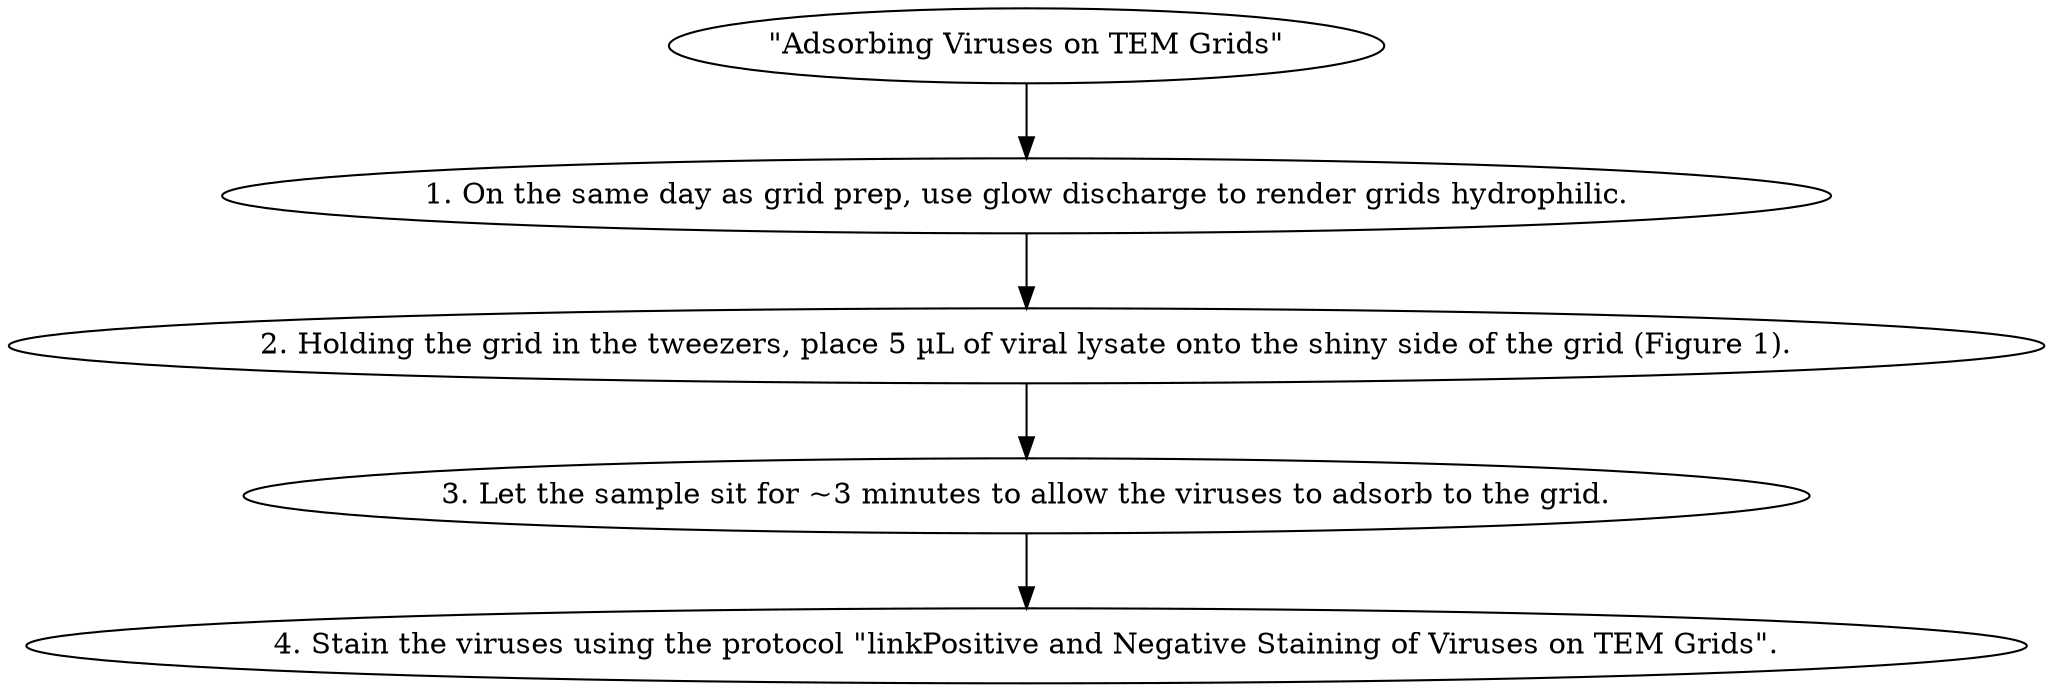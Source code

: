 digraph AdsorbingVirusesProtocol {
    // Define the title
    Title [label="\"Adsorbing Viruses on TEM Grids\""];
    
    // Define steps
    Step1 [label="1. On the same day as grid prep, use glow discharge to render grids hydrophilic."];
    Step2 [label="2. Holding the grid in the tweezers, place 5 µL of viral lysate onto the shiny side of the grid (Figure 1)."];
    Step3 [label="3. Let the sample sit for ~3 minutes to allow the viruses to adsorb to the grid."];
    Step4 [label="4. Stain the viruses using the protocol \"linkPositive and Negative Staining of Viruses on TEM Grids\"."];
    
    // Define edges (sequence of steps)
    Title -> Step1;
    Step1 -> Step2;
    Step2 -> Step3;
    Step3 -> Step4;
}
